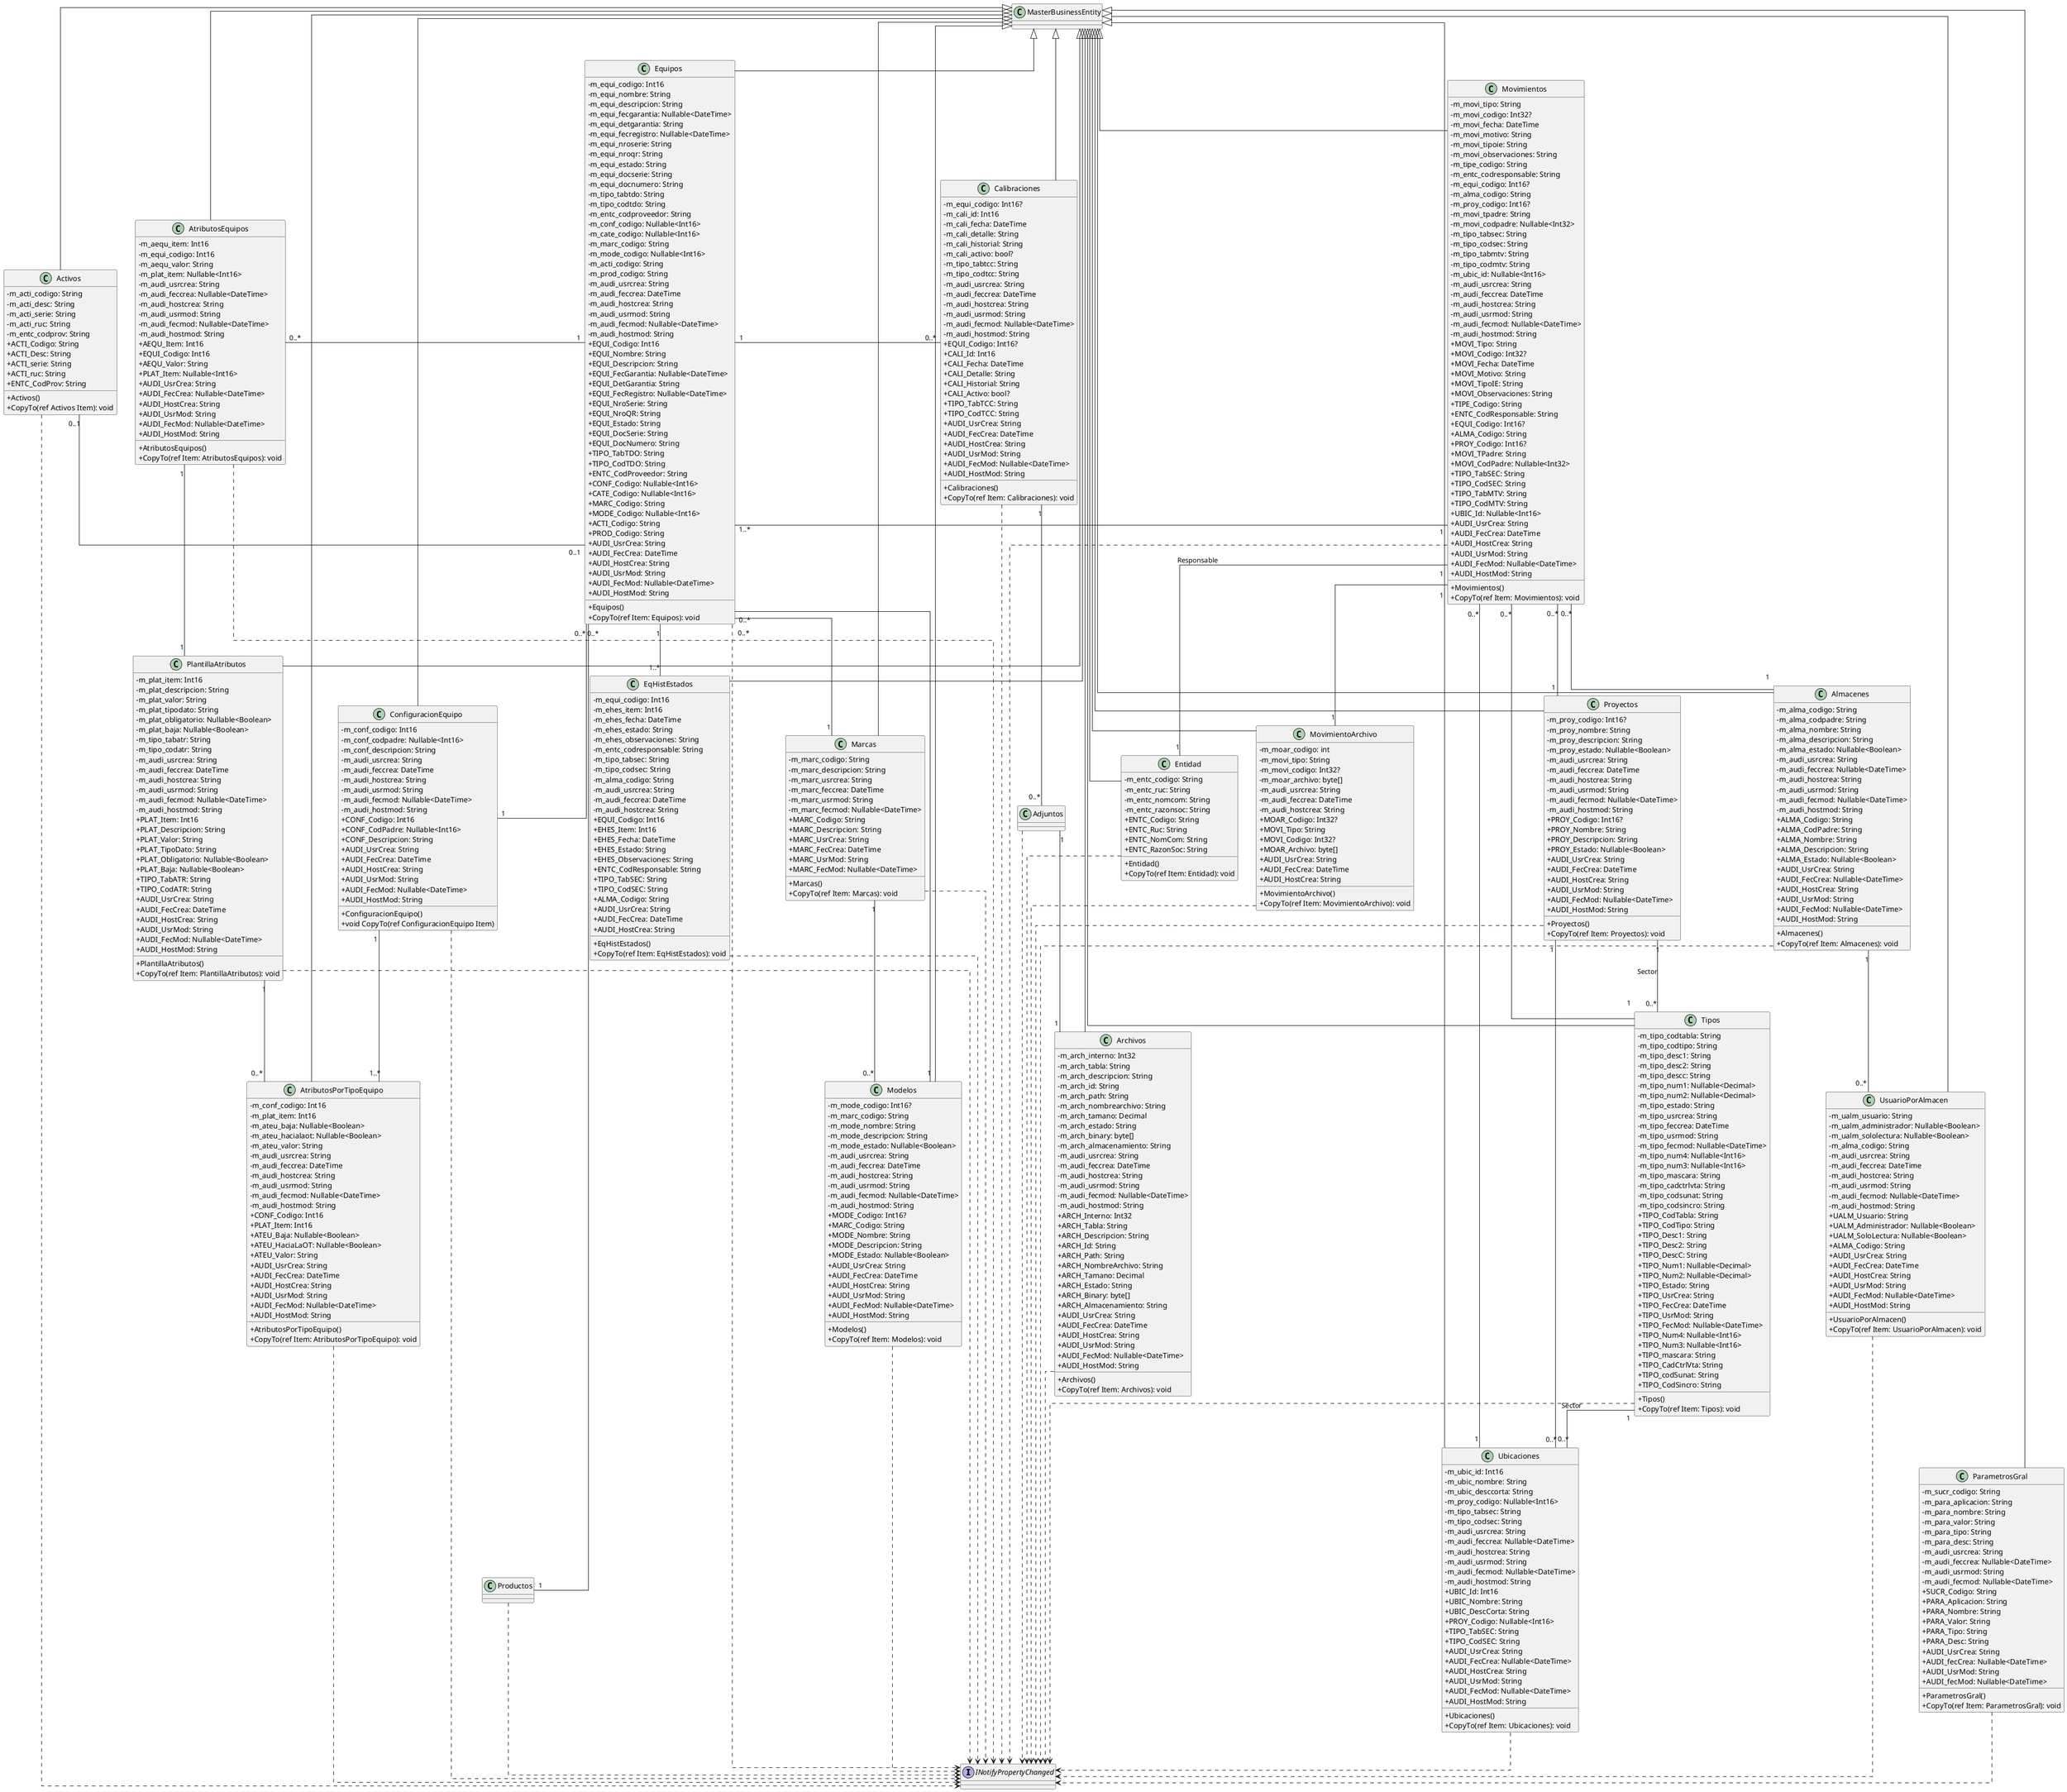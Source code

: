 @startuml Entidades Aplicacion
skinparam ClassAttributeIconSize 0
skinparam Linetype ortho

interface INotifyPropertyChanged
class MasterBusinessEntity

Activos ..> INotifyPropertyChanged
Adjuntos ..> INotifyPropertyChanged
Almacenes ..> INotifyPropertyChanged
Archivos ..> INotifyPropertyChanged
AtributosEquipos ..> INotifyPropertyChanged
AtributosPorTipoEquipo ..> INotifyPropertyChanged
Calibraciones ..> INotifyPropertyChanged
ConfiguracionEquipo ..> INotifyPropertyChanged
Entidad ..> INotifyPropertyChanged
EqHistEstados ..> INotifyPropertyChanged
Equipos ..> INotifyPropertyChanged
Marcas ..> INotifyPropertyChanged
Modelos ..> INotifyPropertyChanged
MovimientoArchivo ..> INotifyPropertyChanged
Movimientos ..> INotifyPropertyChanged
ParametrosGral ..> INotifyPropertyChanged
PlantillaAtributos ..> INotifyPropertyChanged
Productos ..> INotifyPropertyChanged
Proyectos ..> INotifyPropertyChanged
Tipos ..> INotifyPropertyChanged
Ubicaciones ..> INotifyPropertyChanged
UsuarioPorAlmacen ..> INotifyPropertyChanged

Marcas "1" -- "0..*" Modelos
Equipos "0..*" -- "1" Marcas
Equipos "0..*" -- "1" Modelos
Equipos "0..*" -- "1" ConfiguracionEquipo
Equipos "0..1" -left- "0..1" Activos
Equipos "0..*" -right- "1" Productos
Equipos "1..*" -right- "1" Movimientos
Equipos "1" -- "1..*" EqHistEstados
Equipos "1" -left- "0..*" AtributosEquipos
Equipos "1" -right- "0..*" Calibraciones
Movimientos "0..*" -- "1" Almacenes
Movimientos "0..*" -- "1" Ubicaciones
Movimientos "0..*" -- "1" Tipos
Movimientos "0..*" -- "1" Proyectos
Movimientos "1" -- "1" MovimientoArchivo
Movimientos "1" -- "1" Entidad: Responsable
Calibraciones "1" -- "0..*" Adjuntos
Almacenes "1" -- "0..*" UsuarioPorAlmacen
Proyectos "1" -- "0..*" Ubicaciones
Tipos "1" -- "0..*" Ubicaciones: Sector
Proyectos "1" -- "0..*" Tipos: Sector
Adjuntos "1" -- "1" Archivos
ConfiguracionEquipo "1" -- "1..*" AtributosPorTipoEquipo
PlantillaAtributos "1" -- "0..*" AtributosPorTipoEquipo
AtributosEquipos "1" -- "1" PlantillaAtributos

class Activos extends MasterBusinessEntity {
' class Activos {
    - m_acti_codigo: String
    - m_acti_desc: String
    - m_acti_serie: String
    - m_acti_ruc: String
    - m_entc_codprov: String
    + ACTI_Codigo: String
    + ACTI_Desc: String
    + ACTI_serie: String
    + ACTI_ruc: String
    + ENTC_CodProv: String
    + Activos()
    + CopyTo(ref Activos Item): void
}

' class Adjuntos extends MasterBusinessEntity {
' ' class Adjuntos {
'     - Int16 m_equi_codigo
'     - Int16 m_cali_id
'     - Int32 m_arch_interno
'     - String m_audi_usrcrea
'     - DateTime m_audi_feccrea
'     - String m_audi_hostcrea
'     + Int16 EQUI_Codigo
'     + Int16 CALI_Id
'     + Int32 ARCH_Interno
'     + String AUDI_UsrCrea
'     + DateTime AUDI_FecCrea
'     + String AUDI_HostCrea
'     + Adjuntos()
'     + CopyTo(ref Item: Adjuntos): void
' }

class Almacenes extends MasterBusinessEntity {
' class Almacenes {
    - m_alma_codigo: String
    - m_alma_codpadre: String
    - m_alma_nombre: String
    - m_alma_descripcion: String
    - m_alma_estado: Nullable<Boolean>
    - m_audi_usrcrea: String
    - m_audi_feccrea: Nullable<DateTime>
    - m_audi_hostcrea: String
    - m_audi_usrmod: String
    - m_audi_fecmod: Nullable<DateTime>
    - m_audi_hostmod: String
    + ALMA_Codigo: String
    + ALMA_CodPadre: String
    + ALMA_Nombre: String
    + ALMA_Descripcion: String
    + ALMA_Estado: Nullable<Boolean>
    + AUDI_UsrCrea: String
    + AUDI_FecCrea: Nullable<DateTime>
    + AUDI_HostCrea: String
    + AUDI_UsrMod: String
    + AUDI_FecMod: Nullable<DateTime>
    + AUDI_HostMod: String
    + Almacenes()
    + CopyTo(ref Item: Almacenes): void
}

class Archivos extends MasterBusinessEntity {
' class Archivos {
    - m_arch_interno: Int32
    - m_arch_tabla: String
    - m_arch_descripcion: String
    - m_arch_id: String
    - m_arch_path: String
    - m_arch_nombrearchivo: String
    - m_arch_tamano: Decimal
    - m_arch_estado: String
    - m_arch_binary: byte[]
    - m_arch_almacenamiento: String
    - m_audi_usrcrea: String
    - m_audi_feccrea: DateTime
    - m_audi_hostcrea: String
    - m_audi_usrmod: String
    - m_audi_fecmod: Nullable<DateTime>
    - m_audi_hostmod: String
    + ARCH_Interno: Int32
    + ARCH_Tabla: String
    + ARCH_Descripcion: String
    + ARCH_Id: String
    + ARCH_Path: String
    + ARCH_NombreArchivo: String
    + ARCH_Tamano: Decimal
    + ARCH_Estado: String
    + ARCH_Binary: byte[]
    + ARCH_Almacenamiento: String
    + AUDI_UsrCrea: String
    + AUDI_FecCrea: DateTime
    + AUDI_HostCrea: String
    + AUDI_UsrMod: String
    + AUDI_FecMod: Nullable<DateTime>
    + AUDI_HostMod: String
    + Archivos()
    + CopyTo(ref Item: Archivos): void
}

class AtributosEquipos extends MasterBusinessEntity {
' class AtributosEquipos {
    - m_aequ_item: Int16
    - m_equi_codigo: Int16
    - m_aequ_valor: String
    - m_plat_item: Nullable<Int16>
    - m_audi_usrcrea: String
    - m_audi_feccrea: Nullable<DateTime>
    - m_audi_hostcrea: String
    - m_audi_usrmod: String
    - m_audi_fecmod: Nullable<DateTime>
    - m_audi_hostmod: String
    + AEQU_Item: Int16
    + EQUI_Codigo: Int16
    + AEQU_Valor: String
    + PLAT_Item: Nullable<Int16>
    + AUDI_UsrCrea: String
    + AUDI_FecCrea: Nullable<DateTime>
    + AUDI_HostCrea: String
    + AUDI_UsrMod: String
    + AUDI_FecMod: Nullable<DateTime>
    + AUDI_HostMod: String
    + AtributosEquipos()
    + CopyTo(ref Item: AtributosEquipos): void
}

class AtributosPorTipoEquipo extends MasterBusinessEntity {
' class AtributosPorTipoEquipo {
    - m_conf_codigo: Int16
    - m_plat_item: Int16
    - m_ateu_baja: Nullable<Boolean>
    - m_ateu_hacialaot: Nullable<Boolean>
    - m_ateu_valor: String
    - m_audi_usrcrea: String
    - m_audi_feccrea: DateTime
    - m_audi_hostcrea: String
    - m_audi_usrmod: String
    - m_audi_fecmod: Nullable<DateTime>
    - m_audi_hostmod: String
    + CONF_Codigo: Int16
    + PLAT_Item: Int16
    + ATEU_Baja: Nullable<Boolean>
    + ATEU_HaciaLaOT: Nullable<Boolean>
    + ATEU_Valor: String
    + AUDI_UsrCrea: String
    + AUDI_FecCrea: DateTime
    + AUDI_HostCrea: String
    + AUDI_UsrMod: String
    + AUDI_FecMod: Nullable<DateTime>
    + AUDI_HostMod: String
    + AtributosPorTipoEquipo()
    + CopyTo(ref Item: AtributosPorTipoEquipo): void
}

class Calibraciones extends MasterBusinessEntity {
' class Calibraciones {
    - m_equi_codigo: Int16?
    - m_cali_id: Int16
    - m_cali_fecha: DateTime
    - m_cali_detalle: String
    - m_cali_historial: String
    - m_cali_activo: bool?
    - m_tipo_tabtcc: String
    - m_tipo_codtcc: String
    - m_audi_usrcrea: String
    - m_audi_feccrea: DateTime
    - m_audi_hostcrea: String
    - m_audi_usrmod: String
    - m_audi_fecmod: Nullable<DateTime>
    - m_audi_hostmod: String
    + EQUI_Codigo: Int16?
    + CALI_Id: Int16
    + CALI_Fecha: DateTime
    + CALI_Detalle: String
    + CALI_Historial: String
    + CALI_Activo: bool?
    + TIPO_TabTCC: String
    + TIPO_CodTCC: String
    + AUDI_UsrCrea: String
    + AUDI_FecCrea: DateTime
    + AUDI_HostCrea: String
    + AUDI_UsrMod: String
    + AUDI_FecMod: Nullable<DateTime>
    + AUDI_HostMod: String
    + Calibraciones()
    + CopyTo(ref Item: Calibraciones): void
}

class ConfiguracionEquipo extends MasterBusinessEntity {
' class ConfiguracionEquipo {
    - m_conf_codigo: Int16
    - m_conf_codpadre: Nullable<Int16>
    - m_conf_descripcion: String
    - m_audi_usrcrea: String
    - m_audi_feccrea: DateTime
    - m_audi_hostcrea: String
    - m_audi_usrmod: String
    - m_audi_fecmod: Nullable<DateTime>
    - m_audi_hostmod: String
    + CONF_Codigo: Int16
    + CONF_CodPadre: Nullable<Int16>
    + CONF_Descripcion: String
    + AUDI_UsrCrea: String
    + AUDI_FecCrea: DateTime
    + AUDI_HostCrea: String
    + AUDI_UsrMod: String
    + AUDI_FecMod: Nullable<DateTime>
    + AUDI_HostMod: String
    + ConfiguracionEquipo()
    + void CopyTo(ref ConfiguracionEquipo Item)
}

class Entidad extends MasterBusinessEntity {
' class Entidad {
    - m_entc_codigo: String
    - m_entc_ruc: String
    - m_entc_nomcom: String
    - m_entc_razonsoc: String
    + ENTC_Codigo: String
    + ENTC_Ruc: String
    + ENTC_NomCom: String
    + ENTC_RazonSoc: String
    + Entidad()
    + CopyTo(ref Item: Entidad): void
}

class EqHistEstados extends MasterBusinessEntity {
' class EqHistEstados {
    - m_equi_codigo: Int16
    - m_ehes_item: Int16
    - m_ehes_fecha: DateTime
    - m_ehes_estado: String
    - m_ehes_observaciones: String
    - m_entc_codresponsable: String
    - m_tipo_tabsec: String
    - m_tipo_codsec: String
    - m_alma_codigo: String
    - m_audi_usrcrea: String
    - m_audi_feccrea: DateTime
    - m_audi_hostcrea: String
    + EQUI_Codigo: Int16
    + EHES_Item: Int16
    + EHES_Fecha: DateTime
    + EHES_Estado: String
    + EHES_Observaciones: String
    + ENTC_CodResponsable: String
    + TIPO_TabSEC: String
    + TIPO_CodSEC: String
    + ALMA_Codigo: String
    + AUDI_UsrCrea: String
    + AUDI_FecCrea: DateTime
    + AUDI_HostCrea: String
    + EqHistEstados()
    + CopyTo(ref Item: EqHistEstados): void
}

class Equipos extends MasterBusinessEntity {
' class Equipos {
    - m_equi_codigo: Int16
    - m_equi_nombre: String
    - m_equi_descripcion: String
    - m_equi_fecgarantia: Nullable<DateTime>
    - m_equi_detgarantia: String
    - m_equi_fecregistro: Nullable<DateTime>
    - m_equi_nroserie: String
    - m_equi_nroqr: String
    - m_equi_estado: String
    - m_equi_docserie: String
    - m_equi_docnumero: String
    - m_tipo_tabtdo: String
    - m_tipo_codtdo: String
    - m_entc_codproveedor: String
    - m_conf_codigo: Nullable<Int16>
    - m_cate_codigo: Nullable<Int16>
    - m_marc_codigo: String
    - m_mode_codigo: Nullable<Int16>
    - m_acti_codigo: String
    - m_prod_codigo: String
    - m_audi_usrcrea: String
    - m_audi_feccrea: DateTime
    - m_audi_hostcrea: String
    - m_audi_usrmod: String
    - m_audi_fecmod: Nullable<DateTime>
    - m_audi_hostmod: String
    + EQUI_Codigo: Int16
    + EQUI_Nombre: String
    + EQUI_Descripcion: String
    + EQUI_FecGarantia: Nullable<DateTime>
    + EQUI_DetGarantia: String
    + EQUI_FecRegistro: Nullable<DateTime>
    + EQUI_NroSerie: String
    + EQUI_NroQR: String
    + EQUI_Estado: String
    + EQUI_DocSerie: String
    + EQUI_DocNumero: String
    + TIPO_TabTDO: String
    + TIPO_CodTDO: String
    + ENTC_CodProveedor: String
    + CONF_Codigo: Nullable<Int16>
    + CATE_Codigo: Nullable<Int16>
    + MARC_Codigo: String
    + MODE_Codigo: Nullable<Int16>
    + ACTI_Codigo: String
    + PROD_Codigo: String
    + AUDI_UsrCrea: String
    + AUDI_FecCrea: DateTime
    + AUDI_HostCrea: String
    + AUDI_UsrMod: String
    + AUDI_FecMod: Nullable<DateTime>
    + AUDI_HostMod: String
    + Equipos()
    + CopyTo(ref Item: Equipos): void
}

class Marcas extends MasterBusinessEntity {
' class Marcas {
    - m_marc_codigo: String
    - m_marc_descripcion: String
    - m_marc_usrcrea: String
    - m_marc_feccrea: DateTime
    - m_marc_usrmod: String
    - m_marc_fecmod: Nullable<DateTime>
    + MARC_Codigo: String
    + MARC_Descripcion: String
    + MARC_UsrCrea: String
    + MARC_FecCrea: DateTime
    + MARC_UsrMod: String
    + MARC_FecMod: Nullable<DateTime>
    + Marcas()
    + CopyTo(ref Item: Marcas): void
}

class Modelos extends MasterBusinessEntity {
' class Modelos {
    - m_mode_codigo: Int16?
    - m_marc_codigo: String
    - m_mode_nombre: String
    - m_mode_descripcion: String
    - m_mode_estado: Nullable<Boolean>
    - m_audi_usrcrea: String
    - m_audi_feccrea: DateTime
    - m_audi_hostcrea: String
    - m_audi_usrmod: String
    - m_audi_fecmod: Nullable<DateTime>
    - m_audi_hostmod: String
    + MODE_Codigo: Int16?
    + MARC_Codigo: String
    + MODE_Nombre: String
    + MODE_Descripcion: String
    + MODE_Estado: Nullable<Boolean>
    + AUDI_UsrCrea: String
    + AUDI_FecCrea: DateTime
    + AUDI_HostCrea: String
    + AUDI_UsrMod: String
    + AUDI_FecMod: Nullable<DateTime>
    + AUDI_HostMod: String
    + Modelos()
    + CopyTo(ref Item: Modelos): void
}

class MovimientoArchivo extends MasterBusinessEntity {
' class MovimientoArchivo {
    - m_moar_codigo: int
    - m_movi_tipo: String
    - m_movi_codigo: Int32?
    - m_moar_archivo: byte[]
    - m_audi_usrcrea: String
    - m_audi_feccrea: DateTime
    - m_audi_hostcrea: String
    + MOAR_Codigo: Int32?
    + MOVI_Tipo: String
    + MOVI_Codigo: Int32?
    + MOAR_Archivo: byte[]
    + AUDI_UsrCrea: String
    + AUDI_FecCrea: DateTime
    + AUDI_HostCrea: String
    + MovimientoArchivo()
    + CopyTo(ref Item: MovimientoArchivo): void
}

class Movimientos extends MasterBusinessEntity {
' class Movimientos {
    - m_movi_tipo: String
    - m_movi_codigo: Int32?
    - m_movi_fecha: DateTime
    - m_movi_motivo: String
    - m_movi_tipoie: String
    - m_movi_observaciones: String
    - m_tipe_codigo: String
    - m_entc_codresponsable: String
    - m_equi_codigo: Int16?
    - m_alma_codigo: String
    - m_proy_codigo: Int16?
    - m_movi_tpadre: String
    - m_movi_codpadre: Nullable<Int32>
    - m_tipo_tabsec: String
    - m_tipo_codsec: String
    - m_tipo_tabmtv: String
    - m_tipo_codmtv: String
    - m_ubic_id: Nullable<Int16>
    - m_audi_usrcrea: String
    - m_audi_feccrea: DateTime
    - m_audi_hostcrea: String
    - m_audi_usrmod: String
    - m_audi_fecmod: Nullable<DateTime>
    - m_audi_hostmod: String
    + MOVI_Tipo: String
    + MOVI_Codigo: Int32?
    + MOVI_Fecha: DateTime
    + MOVI_Motivo: String
    + MOVI_TipoIE: String
    + MOVI_Observaciones: String
    + TIPE_Codigo: String
    + ENTC_CodResponsable: String
    + EQUI_Codigo: Int16?
    + ALMA_Codigo: String
    + PROY_Codigo: Int16?
    + MOVI_TPadre: String
    + MOVI_CodPadre: Nullable<Int32>
    + TIPO_TabSEC: String
    + TIPO_CodSEC: String
    + TIPO_TabMTV: String
    + TIPO_CodMTV: String
    + UBIC_Id: Nullable<Int16>
    + AUDI_UsrCrea: String
    + AUDI_FecCrea: DateTime
    + AUDI_HostCrea: String
    + AUDI_UsrMod: String
    + AUDI_FecMod: Nullable<DateTime>
    + AUDI_HostMod: String
    + Movimientos()
    + CopyTo(ref Item: Movimientos): void
}

class ParametrosGral extends MasterBusinessEntity {
' class ParametrosGral {
    - m_sucr_codigo: String
    - m_para_aplicacion: String
    - m_para_nombre: String
    - m_para_valor: String
    - m_para_tipo: String
    - m_para_desc: String
    - m_audi_usrcrea: String
    - m_audi_feccrea: Nullable<DateTime>
    - m_audi_usrmod: String
    - m_audi_fecmod: Nullable<DateTime>
    + SUCR_Codigo: String
    + PARA_Aplicacion: String
    + PARA_Nombre: String
    + PARA_Valor: String
    + PARA_Tipo: String
    + PARA_Desc: String
    + AUDI_UsrCrea: String
    + AUDI_fecCrea: Nullable<DateTime>
    + AUDI_UsrMod: String
    + AUDI_fecMod: Nullable<DateTime>
    + ParametrosGral()
    + CopyTo(ref Item: ParametrosGral): void
}

class PlantillaAtributos extends MasterBusinessEntity {
' class PlantillaAtributos {
    - m_plat_item: Int16
    - m_plat_descripcion: String
    - m_plat_valor: String
    - m_plat_tipodato: String
    - m_plat_obligatorio: Nullable<Boolean>
    - m_plat_baja: Nullable<Boolean>
    - m_tipo_tabatr: String
    - m_tipo_codatr: String
    - m_audi_usrcrea: String
    - m_audi_feccrea: DateTime
    - m_audi_hostcrea: String
    - m_audi_usrmod: String
    - m_audi_fecmod: Nullable<DateTime>
    - m_audi_hostmod: String
    + PLAT_Item: Int16
    + PLAT_Descripcion: String
    + PLAT_Valor: String
    + PLAT_TipoDato: String
    + PLAT_Obligatorio: Nullable<Boolean>
    + PLAT_Baja: Nullable<Boolean>
    + TIPO_TabATR: String
    + TIPO_CodATR: String
    + AUDI_UsrCrea: String
    + AUDI_FecCrea: DateTime
    + AUDI_HostCrea: String
    + AUDI_UsrMod: String
    + AUDI_FecMod: Nullable<DateTime>
    + AUDI_HostMod: String
    + PlantillaAtributos()
    + CopyTo(ref Item: PlantillaAtributos): void
}

class Proyectos extends MasterBusinessEntity {
' class Proyectos {
    - m_proy_codigo: Int16?
    - m_proy_nombre: String
    - m_proy_descripcion: String
    - m_proy_estado: Nullable<Boolean>
    - m_audi_usrcrea: String
    - m_audi_feccrea: DateTime
    - m_audi_hostcrea: String
    - m_audi_usrmod: String
    - m_audi_fecmod: Nullable<DateTime>
    - m_audi_hostmod: String
    + PROY_Codigo: Int16?
    + PROY_Nombre: String
    + PROY_Descripcion: String
    + PROY_Estado: Nullable<Boolean>
    + AUDI_UsrCrea: String
    + AUDI_FecCrea: DateTime
    + AUDI_HostCrea: String
    + AUDI_UsrMod: String
    + AUDI_FecMod: Nullable<DateTime>
    + AUDI_HostMod: String
    + Proyectos()
    + CopyTo(ref Item: Proyectos): void
}

class Tipos extends MasterBusinessEntity {
' class Tipos {
    - m_tipo_codtabla: String
    - m_tipo_codtipo: String
    - m_tipo_desc1: String
    - m_tipo_desc2: String
    - m_tipo_descc: String
    - m_tipo_num1: Nullable<Decimal>
    - m_tipo_num2: Nullable<Decimal>
    - m_tipo_estado: String
    - m_tipo_usrcrea: String
    - m_tipo_feccrea: DateTime
    - m_tipo_usrmod: String
    - m_tipo_fecmod: Nullable<DateTime>
    - m_tipo_num4: Nullable<Int16>
    - m_tipo_num3: Nullable<Int16>
    - m_tipo_mascara: String
    - m_tipo_cadctrlvta: String
    - m_tipo_codsunat: String
    - m_tipo_codsincro: String
    + TIPO_CodTabla: String
    + TIPO_CodTipo: String
    + TIPO_Desc1: String
    + TIPO_Desc2: String
    + TIPO_DescC: String
    + TIPO_Num1: Nullable<Decimal>
    + TIPO_Num2: Nullable<Decimal>
    + TIPO_Estado: String
    + TIPO_UsrCrea: String
    + TIPO_FecCrea: DateTime
    + TIPO_UsrMod: String
    + TIPO_FecMod: Nullable<DateTime>
    + TIPO_Num4: Nullable<Int16>
    + TIPO_Num3: Nullable<Int16>
    + TIPO_mascara: String
    + TIPO_CadCtrlVta: String
    + TIPO_codSunat: String
    + TIPO_CodSincro: String
    + Tipos()
    + CopyTo(ref Item: Tipos): void
}

class Ubicaciones extends MasterBusinessEntity {
' class Ubicaciones {
    - m_ubic_id: Int16
    - m_ubic_nombre: String
    - m_ubic_desccorta: String
    - m_proy_codigo: Nullable<Int16>
    - m_tipo_tabsec: String
    - m_tipo_codsec: String
    - m_audi_usrcrea: String
    - m_audi_feccrea: Nullable<DateTime>
    - m_audi_hostcrea: String
    - m_audi_usrmod: String
    - m_audi_fecmod: Nullable<DateTime>
    - m_audi_hostmod: String
    + UBIC_Id: Int16
    + UBIC_Nombre: String
    + UBIC_DescCorta: String
    + PROY_Codigo: Nullable<Int16>
    + TIPO_TabSEC: String
    + TIPO_CodSEC: String
    + AUDI_UsrCrea: String
    + AUDI_FecCrea: Nullable<DateTime>
    + AUDI_HostCrea: String
    + AUDI_UsrMod: String
    + AUDI_FecMod: Nullable<DateTime>
    + AUDI_HostMod: String
    + Ubicaciones()
    + CopyTo(ref Item: Ubicaciones): void
}

class UsuarioPorAlmacen extends MasterBusinessEntity {
' class UsuarioPorAlmacen {
    - m_ualm_usuario: String
    - m_ualm_administrador: Nullable<Boolean>
    - m_ualm_sololectura: Nullable<Boolean>
    - m_alma_codigo: String
    - m_audi_usrcrea: String
    - m_audi_feccrea: DateTime
    - m_audi_hostcrea: String
    - m_audi_usrmod: String
    - m_audi_fecmod: Nullable<DateTime>
    - m_audi_hostmod: String
    + UALM_Usuario: String
    + UALM_Administrador: Nullable<Boolean>
    + UALM_SoloLectura: Nullable<Boolean>
    + ALMA_Codigo: String
    + AUDI_UsrCrea: String
    + AUDI_FecCrea: DateTime
    + AUDI_HostCrea: String
    + AUDI_UsrMod: String
    + AUDI_FecMod: Nullable<DateTime>
    + AUDI_HostMod: String
    + UsuarioPorAlmacen()
    + CopyTo(ref Item: UsuarioPorAlmacen): void
}
@enduml